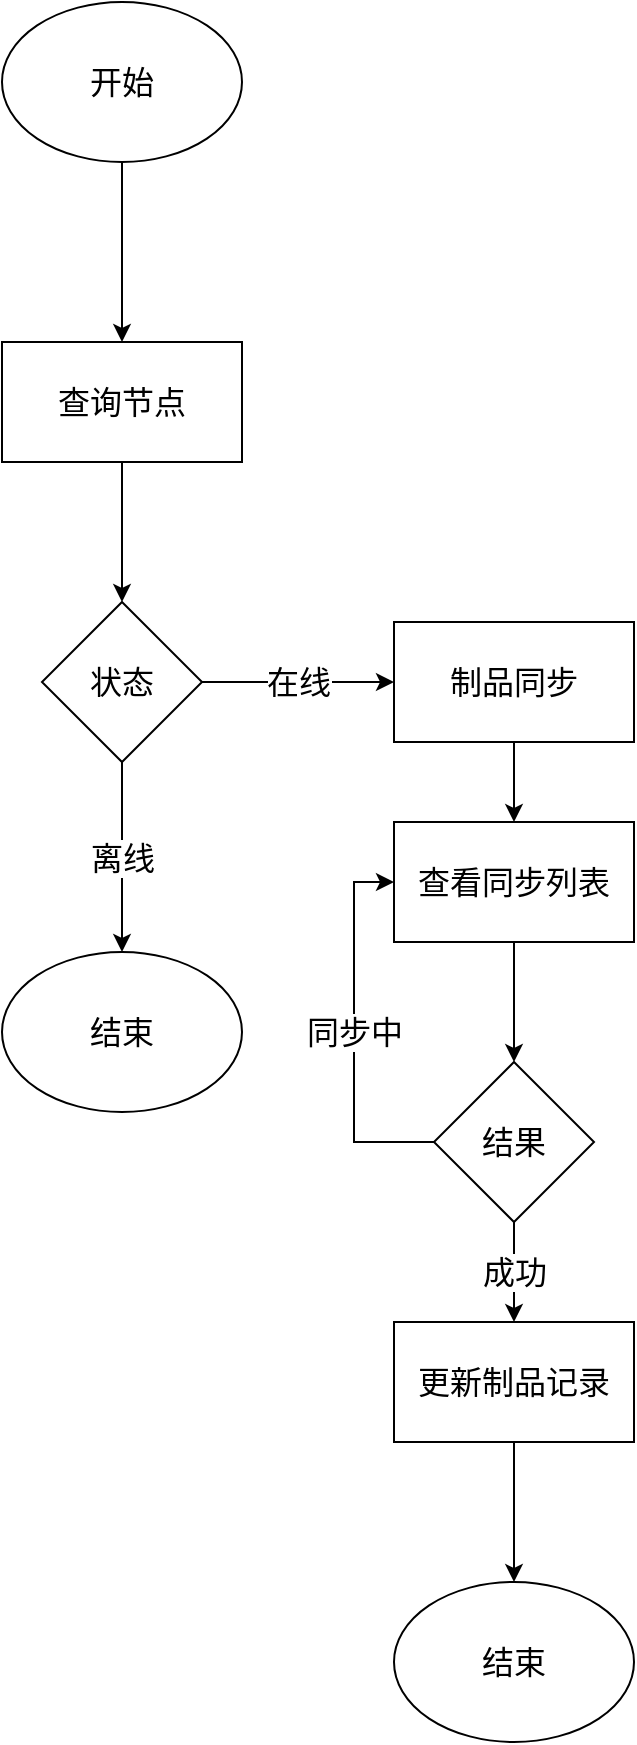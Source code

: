 <mxfile version="21.5.0" type="github" pages="2">
  <diagram name="制品仓库同步" id="acfrw4Fdfz-D8Z5RY2sy">
    <mxGraphModel dx="1430" dy="666" grid="1" gridSize="10" guides="1" tooltips="1" connect="1" arrows="1" fold="1" page="1" pageScale="1" pageWidth="827" pageHeight="1169" math="0" shadow="0">
      <root>
        <mxCell id="0" />
        <mxCell id="1" parent="0" />
        <mxCell id="QnPAD4zSbZ-gy9EbpnPr-3" value="" style="edgeStyle=orthogonalEdgeStyle;rounded=0;orthogonalLoop=1;jettySize=auto;html=1;fontSize=16;" edge="1" parent="1" source="QnPAD4zSbZ-gy9EbpnPr-1" target="QnPAD4zSbZ-gy9EbpnPr-2">
          <mxGeometry relative="1" as="geometry" />
        </mxCell>
        <mxCell id="QnPAD4zSbZ-gy9EbpnPr-1" value="开始" style="ellipse;whiteSpace=wrap;html=1;fontSize=16;" vertex="1" parent="1">
          <mxGeometry x="294" y="70" width="120" height="80" as="geometry" />
        </mxCell>
        <mxCell id="QnPAD4zSbZ-gy9EbpnPr-5" value="" style="edgeStyle=orthogonalEdgeStyle;rounded=0;orthogonalLoop=1;jettySize=auto;html=1;fontSize=16;" edge="1" parent="1" source="QnPAD4zSbZ-gy9EbpnPr-2" target="QnPAD4zSbZ-gy9EbpnPr-4">
          <mxGeometry relative="1" as="geometry" />
        </mxCell>
        <mxCell id="QnPAD4zSbZ-gy9EbpnPr-2" value="查询节点" style="whiteSpace=wrap;html=1;fontSize=16;" vertex="1" parent="1">
          <mxGeometry x="294" y="240" width="120" height="60" as="geometry" />
        </mxCell>
        <mxCell id="QnPAD4zSbZ-gy9EbpnPr-7" value="离线" style="edgeStyle=orthogonalEdgeStyle;rounded=0;orthogonalLoop=1;jettySize=auto;html=1;fontSize=16;" edge="1" parent="1" source="QnPAD4zSbZ-gy9EbpnPr-4" target="QnPAD4zSbZ-gy9EbpnPr-6">
          <mxGeometry relative="1" as="geometry" />
        </mxCell>
        <mxCell id="QnPAD4zSbZ-gy9EbpnPr-9" value="在线" style="edgeStyle=orthogonalEdgeStyle;rounded=0;orthogonalLoop=1;jettySize=auto;html=1;fontSize=16;" edge="1" parent="1" source="QnPAD4zSbZ-gy9EbpnPr-4" target="QnPAD4zSbZ-gy9EbpnPr-8">
          <mxGeometry relative="1" as="geometry" />
        </mxCell>
        <mxCell id="QnPAD4zSbZ-gy9EbpnPr-4" value="状态" style="rhombus;whiteSpace=wrap;html=1;fontSize=16;" vertex="1" parent="1">
          <mxGeometry x="314" y="370" width="80" height="80" as="geometry" />
        </mxCell>
        <mxCell id="QnPAD4zSbZ-gy9EbpnPr-6" value="结束" style="ellipse;whiteSpace=wrap;html=1;fontSize=16;" vertex="1" parent="1">
          <mxGeometry x="294" y="545" width="120" height="80" as="geometry" />
        </mxCell>
        <mxCell id="QnPAD4zSbZ-gy9EbpnPr-11" value="" style="edgeStyle=orthogonalEdgeStyle;rounded=0;orthogonalLoop=1;jettySize=auto;html=1;fontSize=16;" edge="1" parent="1" source="QnPAD4zSbZ-gy9EbpnPr-13" target="QnPAD4zSbZ-gy9EbpnPr-10">
          <mxGeometry relative="1" as="geometry" />
        </mxCell>
        <mxCell id="QnPAD4zSbZ-gy9EbpnPr-8" value="制品同步" style="whiteSpace=wrap;html=1;fontSize=16;" vertex="1" parent="1">
          <mxGeometry x="490" y="380" width="120" height="60" as="geometry" />
        </mxCell>
        <mxCell id="QnPAD4zSbZ-gy9EbpnPr-14" value="同步中" style="edgeStyle=orthogonalEdgeStyle;rounded=0;orthogonalLoop=1;jettySize=auto;html=1;entryX=0;entryY=0.5;entryDx=0;entryDy=0;exitX=0;exitY=0.5;exitDx=0;exitDy=0;fontSize=16;" edge="1" parent="1" source="QnPAD4zSbZ-gy9EbpnPr-10" target="QnPAD4zSbZ-gy9EbpnPr-13">
          <mxGeometry relative="1" as="geometry" />
        </mxCell>
        <mxCell id="QnPAD4zSbZ-gy9EbpnPr-18" value="" style="edgeStyle=orthogonalEdgeStyle;rounded=0;orthogonalLoop=1;jettySize=auto;html=1;fontSize=16;" edge="1" parent="1" source="WwCX8dLgWef39WnxSGdY-2" target="QnPAD4zSbZ-gy9EbpnPr-17">
          <mxGeometry relative="1" as="geometry" />
        </mxCell>
        <mxCell id="QnPAD4zSbZ-gy9EbpnPr-10" value="结果" style="rhombus;whiteSpace=wrap;html=1;fontSize=16;" vertex="1" parent="1">
          <mxGeometry x="510" y="600" width="80" height="80" as="geometry" />
        </mxCell>
        <mxCell id="QnPAD4zSbZ-gy9EbpnPr-12" value="" style="edgeStyle=orthogonalEdgeStyle;rounded=0;orthogonalLoop=1;jettySize=auto;html=1;fontSize=16;" edge="1" parent="1" source="QnPAD4zSbZ-gy9EbpnPr-8" target="QnPAD4zSbZ-gy9EbpnPr-13">
          <mxGeometry relative="1" as="geometry">
            <mxPoint x="550" y="440" as="sourcePoint" />
            <mxPoint x="550" y="600" as="targetPoint" />
          </mxGeometry>
        </mxCell>
        <mxCell id="QnPAD4zSbZ-gy9EbpnPr-13" value="查看同步列表" style="rounded=0;whiteSpace=wrap;html=1;fontSize=16;" vertex="1" parent="1">
          <mxGeometry x="490" y="480" width="120" height="60" as="geometry" />
        </mxCell>
        <mxCell id="QnPAD4zSbZ-gy9EbpnPr-17" value="结束" style="ellipse;whiteSpace=wrap;html=1;fontSize=16;" vertex="1" parent="1">
          <mxGeometry x="490" y="860" width="120" height="80" as="geometry" />
        </mxCell>
        <mxCell id="WwCX8dLgWef39WnxSGdY-1" value="成功" style="edgeStyle=orthogonalEdgeStyle;rounded=0;orthogonalLoop=1;jettySize=auto;html=1;fontSize=16;" edge="1" parent="1" source="QnPAD4zSbZ-gy9EbpnPr-10" target="WwCX8dLgWef39WnxSGdY-2">
          <mxGeometry relative="1" as="geometry">
            <mxPoint x="550" y="680" as="sourcePoint" />
            <mxPoint x="550" y="820" as="targetPoint" />
          </mxGeometry>
        </mxCell>
        <mxCell id="WwCX8dLgWef39WnxSGdY-2" value="更新制品记录" style="rounded=0;whiteSpace=wrap;html=1;fontSize=16;" vertex="1" parent="1">
          <mxGeometry x="490" y="730" width="120" height="60" as="geometry" />
        </mxCell>
      </root>
    </mxGraphModel>
  </diagram>
  <diagram id="PtAtqGc0HavozlrR2CQE" name="制品记录">
    <mxGraphModel dx="1430" dy="666" grid="1" gridSize="10" guides="1" tooltips="1" connect="1" arrows="1" fold="1" page="1" pageScale="1" pageWidth="827" pageHeight="1169" math="0" shadow="0">
      <root>
        <mxCell id="0" />
        <mxCell id="1" parent="0" />
        <mxCell id="v5HdTeFFg1hO7Mn_cVBA-2" style="edgeStyle=orthogonalEdgeStyle;rounded=0;orthogonalLoop=1;jettySize=auto;html=1;fontSize=16;" edge="1" parent="1" source="oYoXK9MfXKx1fimpP-Xz-1" target="v5HdTeFFg1hO7Mn_cVBA-1">
          <mxGeometry relative="1" as="geometry" />
        </mxCell>
        <mxCell id="oYoXK9MfXKx1fimpP-Xz-1" value="开始" style="ellipse;whiteSpace=wrap;html=1;fontSize=16;" vertex="1" parent="1">
          <mxGeometry x="220" y="70" width="120" height="80" as="geometry" />
        </mxCell>
        <mxCell id="v5HdTeFFg1hO7Mn_cVBA-4" value="" style="edgeStyle=orthogonalEdgeStyle;rounded=0;orthogonalLoop=1;jettySize=auto;html=1;fontSize=16;" edge="1" parent="1" source="v5HdTeFFg1hO7Mn_cVBA-1" target="v5HdTeFFg1hO7Mn_cVBA-3">
          <mxGeometry relative="1" as="geometry" />
        </mxCell>
        <mxCell id="v5HdTeFFg1hO7Mn_cVBA-1" value="配置制品仓库" style="verticalLabelPosition=middle;verticalAlign=middle;html=1;shape=trapezoid;perimeter=trapezoidPerimeter;whiteSpace=wrap;size=0.23;arcSize=10;flipV=1;labelPosition=center;align=center;fontSize=16;" vertex="1" parent="1">
          <mxGeometry x="230" y="210" width="100" height="60" as="geometry" />
        </mxCell>
        <mxCell id="v5HdTeFFg1hO7Mn_cVBA-6" value="成功" style="edgeStyle=orthogonalEdgeStyle;rounded=0;orthogonalLoop=1;jettySize=auto;html=1;fontSize=16;" edge="1" parent="1" source="v5HdTeFFg1hO7Mn_cVBA-3" target="v5HdTeFFg1hO7Mn_cVBA-5">
          <mxGeometry relative="1" as="geometry" />
        </mxCell>
        <mxCell id="v5HdTeFFg1hO7Mn_cVBA-7" value="失败" style="edgeStyle=orthogonalEdgeStyle;rounded=0;orthogonalLoop=1;jettySize=auto;html=1;entryX=0;entryY=0.833;entryDx=0;entryDy=0;entryPerimeter=0;exitX=0;exitY=0.5;exitDx=0;exitDy=0;fontSize=16;" edge="1" parent="1" source="v5HdTeFFg1hO7Mn_cVBA-3" target="v5HdTeFFg1hO7Mn_cVBA-1">
          <mxGeometry relative="1" as="geometry" />
        </mxCell>
        <mxCell id="v5HdTeFFg1hO7Mn_cVBA-3" value="连接" style="rhombus;whiteSpace=wrap;html=1;arcSize=10;fontSize=16;" vertex="1" parent="1">
          <mxGeometry x="240" y="340" width="80" height="80" as="geometry" />
        </mxCell>
        <mxCell id="YCf10hZgXVA8iL6Ex6wM-2" value="" style="edgeStyle=orthogonalEdgeStyle;rounded=0;orthogonalLoop=1;jettySize=auto;html=1;fontSize=16;" edge="1" parent="1" source="v5HdTeFFg1hO7Mn_cVBA-5" target="YCf10hZgXVA8iL6Ex6wM-1">
          <mxGeometry relative="1" as="geometry" />
        </mxCell>
        <mxCell id="v5HdTeFFg1hO7Mn_cVBA-5" value="同步制品" style="whiteSpace=wrap;html=1;arcSize=10;fontSize=16;" vertex="1" parent="1">
          <mxGeometry x="400" y="350" width="120" height="60" as="geometry" />
        </mxCell>
        <mxCell id="YCf10hZgXVA8iL6Ex6wM-4" value="" style="edgeStyle=orthogonalEdgeStyle;rounded=0;orthogonalLoop=1;jettySize=auto;html=1;fontSize=16;" edge="1" parent="1" source="YCf10hZgXVA8iL6Ex6wM-1" target="YCf10hZgXVA8iL6Ex6wM-3">
          <mxGeometry relative="1" as="geometry" />
        </mxCell>
        <mxCell id="YCf10hZgXVA8iL6Ex6wM-1" value="查看仓库内制品" style="whiteSpace=wrap;html=1;arcSize=10;fontSize=16;" vertex="1" parent="1">
          <mxGeometry x="400" y="460" width="120" height="60" as="geometry" />
        </mxCell>
        <mxCell id="YCf10hZgXVA8iL6Ex6wM-6" style="edgeStyle=orthogonalEdgeStyle;rounded=0;orthogonalLoop=1;jettySize=auto;html=1;fontSize=16;" edge="1" parent="1" source="YCf10hZgXVA8iL6Ex6wM-3" target="YCf10hZgXVA8iL6Ex6wM-5">
          <mxGeometry relative="1" as="geometry" />
        </mxCell>
        <mxCell id="YCf10hZgXVA8iL6Ex6wM-3" value="查看制品同步记录" style="whiteSpace=wrap;html=1;arcSize=10;fontSize=16;" vertex="1" parent="1">
          <mxGeometry x="400" y="560" width="120" height="60" as="geometry" />
        </mxCell>
        <mxCell id="YCf10hZgXVA8iL6Ex6wM-5" value="结束" style="ellipse;whiteSpace=wrap;html=1;fontSize=16;" vertex="1" parent="1">
          <mxGeometry x="400" y="670" width="120" height="80" as="geometry" />
        </mxCell>
      </root>
    </mxGraphModel>
  </diagram>
</mxfile>
